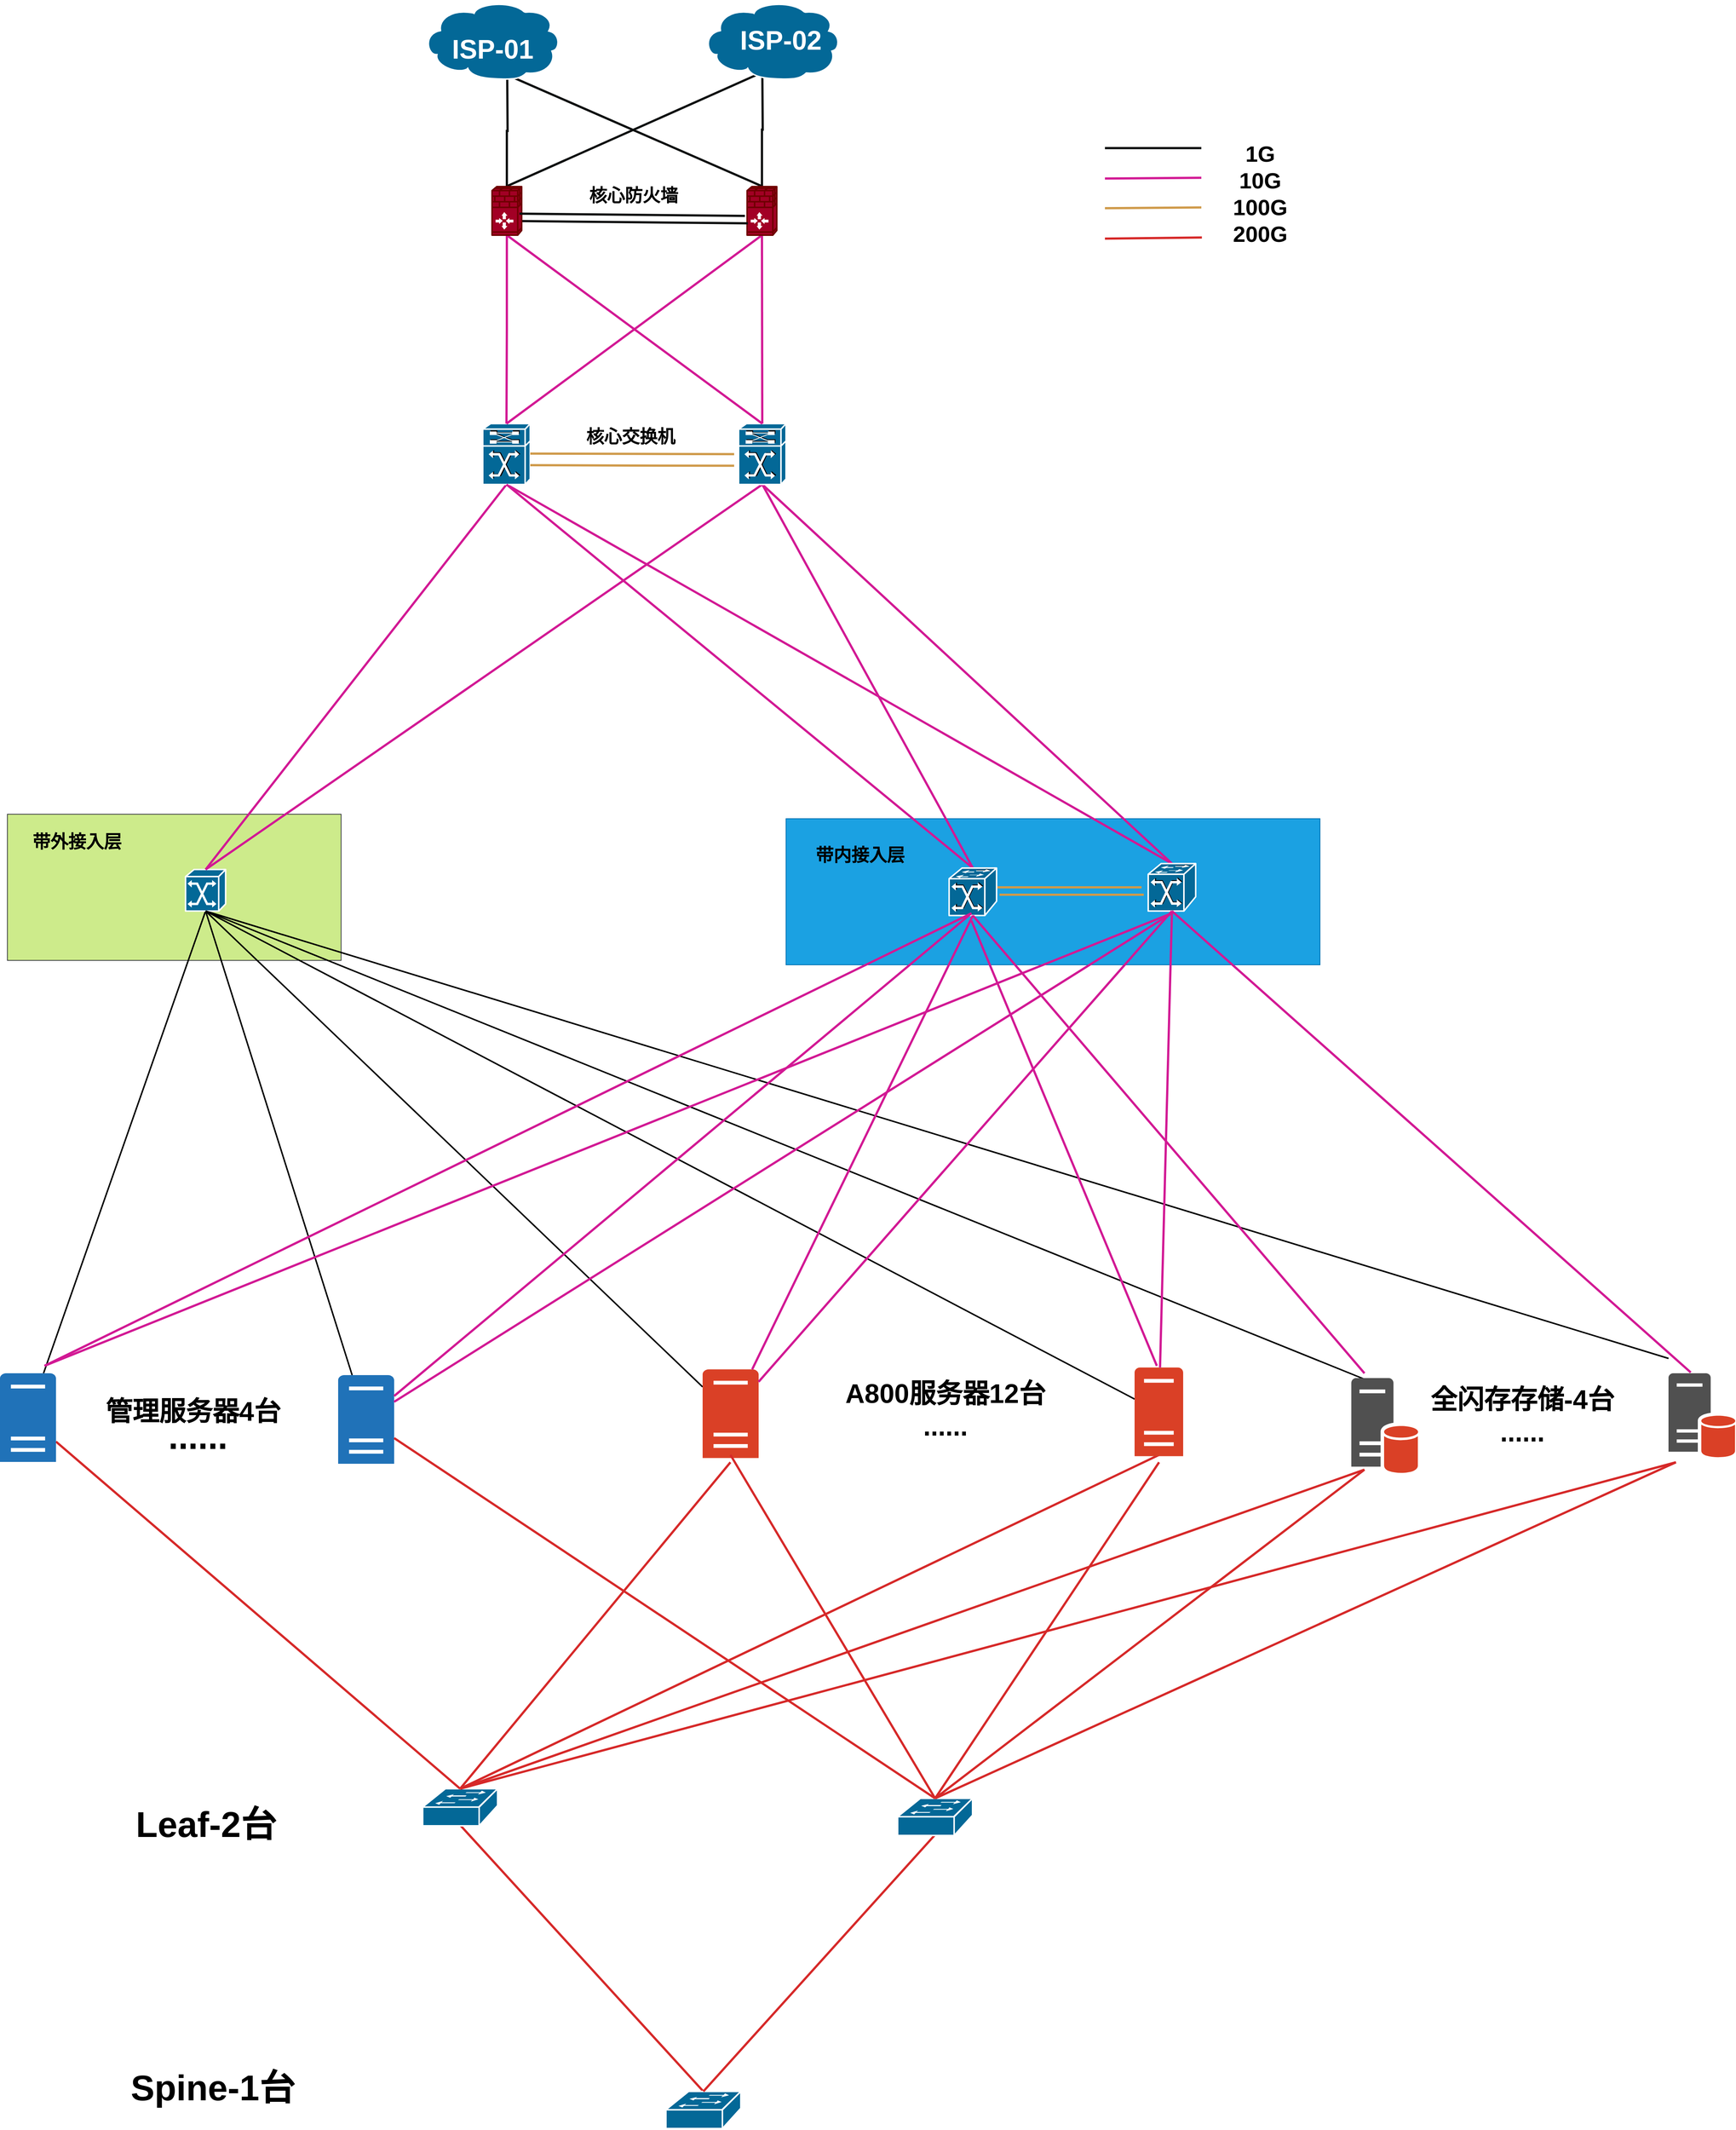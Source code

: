 <mxfile version="21.6.6" type="github">
  <diagram name="第 1 页" id="tBv48J49bosEzBr24FYz">
    <mxGraphModel dx="1590" dy="920" grid="1" gridSize="10" guides="1" tooltips="1" connect="1" arrows="1" fold="1" page="1" pageScale="1" pageWidth="827" pageHeight="1169" math="0" shadow="0">
      <root>
        <mxCell id="0" />
        <mxCell id="1" parent="0" />
        <mxCell id="z-pyZQv4yoCRCfVyM5Dk-4" value="" style="rounded=0;whiteSpace=wrap;html=1;fillColor=#1ba1e2;strokeColor=#006EAF;fontColor=#ffffff;" parent="1" vertex="1">
          <mxGeometry x="1090" y="1602.5" width="720" height="197" as="geometry" />
        </mxCell>
        <mxCell id="z-pyZQv4yoCRCfVyM5Dk-5" value="" style="rounded=0;whiteSpace=wrap;html=1;fillColor=#cdeb8b;strokeColor=#36393d;" parent="1" vertex="1">
          <mxGeometry x="40" y="1596.5" width="450" height="197" as="geometry" />
        </mxCell>
        <mxCell id="z-pyZQv4yoCRCfVyM5Dk-9" style="edgeStyle=orthogonalEdgeStyle;rounded=0;orthogonalLoop=1;jettySize=auto;html=1;exitX=0.5;exitY=1;exitDx=0;exitDy=0;exitPerimeter=0;entryX=0.5;entryY=0;entryDx=0;entryDy=0;entryPerimeter=0;endArrow=none;strokeColor=#0e1010;strokeWidth=3;endFill=0;startArrow=none;startFill=0;fillColor=#1ba1e2;gradientColor=#d5739d;" parent="1" target="z-pyZQv4yoCRCfVyM5Dk-67" edge="1">
          <mxGeometry relative="1" as="geometry">
            <mxPoint x="714" y="600" as="sourcePoint" />
          </mxGeometry>
        </mxCell>
        <mxCell id="z-pyZQv4yoCRCfVyM5Dk-10" style="rounded=0;orthogonalLoop=1;jettySize=auto;html=1;exitX=0.5;exitY=1;exitDx=0;exitDy=0;exitPerimeter=0;entryX=0.5;entryY=0;entryDx=0;entryDy=0;entryPerimeter=0;endArrow=none;strokeColor=#0e1010;strokeWidth=3;endFill=0;startArrow=none;startFill=0;fillColor=#1ba1e2;gradientColor=#d5739d;" parent="1" target="z-pyZQv4yoCRCfVyM5Dk-70" edge="1">
          <mxGeometry relative="1" as="geometry">
            <mxPoint x="714" y="600" as="sourcePoint" />
          </mxGeometry>
        </mxCell>
        <mxCell id="z-pyZQv4yoCRCfVyM5Dk-19" style="edgeStyle=orthogonalEdgeStyle;rounded=0;orthogonalLoop=1;jettySize=auto;html=1;exitX=0.5;exitY=1;exitDx=0;exitDy=0;exitPerimeter=0;entryX=0.5;entryY=0;entryDx=0;entryDy=0;entryPerimeter=0;endArrow=none;strokeColor=#0e1010;strokeWidth=3;endFill=0;startArrow=none;startFill=0;fillColor=#1ba1e2;gradientColor=#d5739d;" parent="1" target="z-pyZQv4yoCRCfVyM5Dk-70" edge="1">
          <mxGeometry relative="1" as="geometry">
            <mxPoint x="1058.0" y="596.5" as="sourcePoint" />
          </mxGeometry>
        </mxCell>
        <mxCell id="z-pyZQv4yoCRCfVyM5Dk-20" style="rounded=0;orthogonalLoop=1;jettySize=auto;html=1;exitX=0.5;exitY=1;exitDx=0;exitDy=0;exitPerimeter=0;entryX=0.5;entryY=0;entryDx=0;entryDy=0;entryPerimeter=0;endArrow=none;strokeColor=#0e1010;strokeWidth=3;endFill=0;startArrow=none;startFill=0;fillColor=#1ba1e2;gradientColor=#d5739d;" parent="1" target="z-pyZQv4yoCRCfVyM5Dk-67" edge="1">
          <mxGeometry relative="1" as="geometry">
            <mxPoint x="1058.0" y="596.5" as="sourcePoint" />
          </mxGeometry>
        </mxCell>
        <mxCell id="z-pyZQv4yoCRCfVyM5Dk-28" style="orthogonalLoop=1;jettySize=auto;html=1;exitX=0.5;exitY=1;exitDx=0;exitDy=0;exitPerimeter=0;strokeWidth=2;strokeColor=default;rounded=0;endArrow=none;endFill=0;startArrow=none;startFill=0;fillColor=#1ba1e2;" parent="1" source="z-pyZQv4yoCRCfVyM5Dk-32" target="z-pyZQv4yoCRCfVyM5Dk-161" edge="1">
          <mxGeometry relative="1" as="geometry">
            <mxPoint x="80" y="2343" as="targetPoint" />
          </mxGeometry>
        </mxCell>
        <mxCell id="z-pyZQv4yoCRCfVyM5Dk-29" style="rounded=0;orthogonalLoop=1;jettySize=auto;html=1;exitX=0.5;exitY=1;exitDx=0;exitDy=0;exitPerimeter=0;endArrow=none;strokeColor=default;strokeWidth=2;endFill=0;startArrow=none;startFill=0;fillColor=#1ba1e2;" parent="1" source="z-pyZQv4yoCRCfVyM5Dk-32" target="z-pyZQv4yoCRCfVyM5Dk-162" edge="1">
          <mxGeometry relative="1" as="geometry">
            <mxPoint x="382.031" y="2338" as="targetPoint" />
          </mxGeometry>
        </mxCell>
        <mxCell id="z-pyZQv4yoCRCfVyM5Dk-32" value="" style="shape=mxgraph.cisco.switches.atm_switch;sketch=0;html=1;pointerEvents=1;dashed=0;fillColor=#036897;strokeColor=#ffffff;strokeWidth=2;verticalLabelPosition=bottom;verticalAlign=top;align=center;outlineConnect=0;" parent="1" vertex="1">
          <mxGeometry x="280.25" y="1671" width="54" height="56" as="geometry" />
        </mxCell>
        <mxCell id="z-pyZQv4yoCRCfVyM5Dk-33" style="rounded=0;orthogonalLoop=1;jettySize=auto;html=1;exitX=0.5;exitY=1;exitDx=0;exitDy=0;exitPerimeter=0;entryX=0.5;entryY=0;entryDx=0;entryDy=0;entryPerimeter=0;endArrow=none;strokeColor=#d21994;strokeWidth=3;endFill=0;startArrow=none;startFill=0;fillColor=#e6d0de;gradientColor=#d5739d;" parent="1" source="z-pyZQv4yoCRCfVyM5Dk-43" target="z-pyZQv4yoCRCfVyM5Dk-129" edge="1">
          <mxGeometry relative="1" as="geometry" />
        </mxCell>
        <mxCell id="z-pyZQv4yoCRCfVyM5Dk-36" style="rounded=0;orthogonalLoop=1;jettySize=auto;html=1;exitX=0.5;exitY=1;exitDx=0;exitDy=0;exitPerimeter=0;entryX=0.5;entryY=0;entryDx=0;entryDy=0;entryPerimeter=0;endArrow=none;strokeColor=#d21994;strokeWidth=3;endFill=0;startArrow=none;startFill=0;fillColor=#e6d0de;gradientColor=#d5739d;" parent="1" source="z-pyZQv4yoCRCfVyM5Dk-43" target="z-pyZQv4yoCRCfVyM5Dk-32" edge="1">
          <mxGeometry relative="1" as="geometry" />
        </mxCell>
        <mxCell id="z-pyZQv4yoCRCfVyM5Dk-43" value="" style="shape=mxgraph.cisco.routers.atm_tag_switch_router;sketch=0;html=1;pointerEvents=1;dashed=0;fillColor=#036897;strokeColor=#ffffff;strokeWidth=2;verticalLabelPosition=bottom;verticalAlign=top;align=center;outlineConnect=0;" parent="1" vertex="1">
          <mxGeometry x="681" y="1070" width="64" height="82" as="geometry" />
        </mxCell>
        <mxCell id="z-pyZQv4yoCRCfVyM5Dk-44" style="rounded=0;orthogonalLoop=1;jettySize=auto;html=1;exitX=0.5;exitY=1;exitDx=0;exitDy=0;exitPerimeter=0;entryX=0.5;entryY=0;entryDx=0;entryDy=0;entryPerimeter=0;endArrow=none;strokeColor=#d21994;strokeWidth=3;endFill=0;startArrow=none;startFill=0;fillColor=#e6d0de;gradientColor=#d5739d;" parent="1" source="z-pyZQv4yoCRCfVyM5Dk-55" target="z-pyZQv4yoCRCfVyM5Dk-103" edge="1">
          <mxGeometry relative="1" as="geometry" />
        </mxCell>
        <mxCell id="z-pyZQv4yoCRCfVyM5Dk-45" style="rounded=0;orthogonalLoop=1;jettySize=auto;html=1;exitX=0.5;exitY=1;exitDx=0;exitDy=0;exitPerimeter=0;entryX=0.5;entryY=0;entryDx=0;entryDy=0;entryPerimeter=0;endArrow=none;strokeColor=#d21994;strokeWidth=3;endFill=0;startArrow=none;startFill=0;fillColor=#e6d0de;gradientColor=#d5739d;" parent="1" source="z-pyZQv4yoCRCfVyM5Dk-55" target="z-pyZQv4yoCRCfVyM5Dk-129" edge="1">
          <mxGeometry relative="1" as="geometry" />
        </mxCell>
        <mxCell id="z-pyZQv4yoCRCfVyM5Dk-47" style="rounded=0;orthogonalLoop=1;jettySize=auto;html=1;exitX=0.5;exitY=1;exitDx=0;exitDy=0;exitPerimeter=0;endArrow=none;strokeColor=#d21994;strokeWidth=3;endFill=0;startArrow=none;startFill=0;fillColor=#e6d0de;gradientColor=#d5739d;entryX=0.5;entryY=0;entryDx=0;entryDy=0;entryPerimeter=0;" parent="1" source="z-pyZQv4yoCRCfVyM5Dk-55" target="z-pyZQv4yoCRCfVyM5Dk-32" edge="1">
          <mxGeometry relative="1" as="geometry">
            <mxPoint x="60" y="1210" as="targetPoint" />
          </mxGeometry>
        </mxCell>
        <mxCell id="z-pyZQv4yoCRCfVyM5Dk-55" value="" style="shape=mxgraph.cisco.routers.atm_tag_switch_router;sketch=0;html=1;pointerEvents=1;dashed=0;fillColor=#036897;strokeColor=#ffffff;strokeWidth=2;verticalLabelPosition=bottom;verticalAlign=top;align=center;outlineConnect=0;" parent="1" vertex="1">
          <mxGeometry x="1026" y="1070" width="64" height="82" as="geometry" />
        </mxCell>
        <mxCell id="z-pyZQv4yoCRCfVyM5Dk-65" style="edgeStyle=orthogonalEdgeStyle;rounded=0;orthogonalLoop=1;jettySize=auto;html=1;exitX=0.5;exitY=1;exitDx=0;exitDy=0;exitPerimeter=0;entryX=0.5;entryY=0;entryDx=0;entryDy=0;entryPerimeter=0;endArrow=none;strokeColor=#d21994;strokeWidth=3;endFill=0;startArrow=none;startFill=0;fillColor=#e6d0de;gradientColor=#d5739d;" parent="1" source="z-pyZQv4yoCRCfVyM5Dk-67" target="z-pyZQv4yoCRCfVyM5Dk-43" edge="1">
          <mxGeometry relative="1" as="geometry" />
        </mxCell>
        <mxCell id="z-pyZQv4yoCRCfVyM5Dk-66" style="rounded=0;orthogonalLoop=1;jettySize=auto;html=1;exitX=0.5;exitY=1;exitDx=0;exitDy=0;exitPerimeter=0;entryX=0.5;entryY=0;entryDx=0;entryDy=0;entryPerimeter=0;endArrow=none;strokeColor=#d21994;strokeWidth=3;endFill=0;startArrow=none;startFill=0;fillColor=#e6d0de;gradientColor=#d5739d;" parent="1" source="z-pyZQv4yoCRCfVyM5Dk-67" target="z-pyZQv4yoCRCfVyM5Dk-55" edge="1">
          <mxGeometry relative="1" as="geometry" />
        </mxCell>
        <mxCell id="z-pyZQv4yoCRCfVyM5Dk-67" value="" style="shape=mxgraph.cisco.security.ios_firewall;sketch=0;html=1;pointerEvents=1;dashed=0;fillColor=#a20025;strokeColor=#6F0000;strokeWidth=2;verticalLabelPosition=bottom;verticalAlign=top;align=center;outlineConnect=0;fontColor=#ffffff;" parent="1" vertex="1">
          <mxGeometry x="693.5" y="750" width="40" height="66" as="geometry" />
        </mxCell>
        <mxCell id="z-pyZQv4yoCRCfVyM5Dk-68" style="rounded=0;orthogonalLoop=1;jettySize=auto;html=1;exitX=0.5;exitY=1;exitDx=0;exitDy=0;exitPerimeter=0;endArrow=none;strokeColor=#d21994;strokeWidth=3;endFill=0;startArrow=none;startFill=0;fillColor=#e6d0de;gradientColor=#d5739d;" parent="1" source="z-pyZQv4yoCRCfVyM5Dk-70" target="z-pyZQv4yoCRCfVyM5Dk-55" edge="1">
          <mxGeometry relative="1" as="geometry" />
        </mxCell>
        <mxCell id="z-pyZQv4yoCRCfVyM5Dk-69" style="rounded=0;orthogonalLoop=1;jettySize=auto;html=1;exitX=0.5;exitY=1;exitDx=0;exitDy=0;exitPerimeter=0;entryX=0.5;entryY=0;entryDx=0;entryDy=0;entryPerimeter=0;endArrow=none;strokeColor=#d21994;strokeWidth=3;endFill=0;startArrow=none;startFill=0;fillColor=#e6d0de;gradientColor=#d5739d;" parent="1" source="z-pyZQv4yoCRCfVyM5Dk-70" target="z-pyZQv4yoCRCfVyM5Dk-43" edge="1">
          <mxGeometry relative="1" as="geometry" />
        </mxCell>
        <mxCell id="z-pyZQv4yoCRCfVyM5Dk-70" value="" style="shape=mxgraph.cisco.security.ios_firewall;sketch=0;html=1;pointerEvents=1;dashed=0;fillColor=#a20025;strokeColor=#6F0000;strokeWidth=2;verticalLabelPosition=bottom;verticalAlign=top;align=center;outlineConnect=0;fontColor=#ffffff;" parent="1" vertex="1">
          <mxGeometry x="1037.5" y="750" width="40" height="66" as="geometry" />
        </mxCell>
        <mxCell id="z-pyZQv4yoCRCfVyM5Dk-72" value="" style="shape=mxgraph.cisco.storage.cloud;sketch=0;html=1;pointerEvents=1;dashed=0;fillColor=#036897;strokeColor=#ffffff;strokeWidth=2;verticalLabelPosition=bottom;verticalAlign=top;align=center;outlineConnect=0;" parent="1" vertex="1">
          <mxGeometry x="600" y="500" width="186" height="106" as="geometry" />
        </mxCell>
        <mxCell id="z-pyZQv4yoCRCfVyM5Dk-73" value="" style="shape=mxgraph.cisco.storage.cloud;sketch=0;html=1;pointerEvents=1;dashed=0;fillColor=#036897;strokeColor=#ffffff;strokeWidth=2;verticalLabelPosition=bottom;verticalAlign=top;align=center;outlineConnect=0;" parent="1" vertex="1">
          <mxGeometry x="977.5" y="500" width="186" height="106" as="geometry" />
        </mxCell>
        <mxCell id="z-pyZQv4yoCRCfVyM5Dk-74" style="rounded=0;orthogonalLoop=1;jettySize=auto;html=1;endArrow=none;endFill=0;strokeWidth=2;exitX=0.5;exitY=1;exitDx=0;exitDy=0;exitPerimeter=0;" parent="1" source="z-pyZQv4yoCRCfVyM5Dk-32" target="z-pyZQv4yoCRCfVyM5Dk-112" edge="1">
          <mxGeometry relative="1" as="geometry">
            <mxPoint x="30" y="1750" as="sourcePoint" />
          </mxGeometry>
        </mxCell>
        <mxCell id="z-pyZQv4yoCRCfVyM5Dk-75" style="rounded=0;orthogonalLoop=1;jettySize=auto;html=1;exitX=0.5;exitY=1;exitDx=0;exitDy=0;exitPerimeter=0;endArrow=none;endFill=0;strokeWidth=2;" parent="1" source="z-pyZQv4yoCRCfVyM5Dk-32" target="z-pyZQv4yoCRCfVyM5Dk-117" edge="1">
          <mxGeometry relative="1" as="geometry" />
        </mxCell>
        <mxCell id="z-pyZQv4yoCRCfVyM5Dk-77" style="edgeStyle=none;rounded=0;orthogonalLoop=1;jettySize=auto;html=1;exitX=0.5;exitY=1;exitDx=0;exitDy=0;exitPerimeter=0;endArrow=none;endFill=0;strokeWidth=2;" parent="1" source="z-pyZQv4yoCRCfVyM5Dk-32" edge="1">
          <mxGeometry relative="1" as="geometry">
            <mxPoint x="1870" y="2358" as="targetPoint" />
            <mxPoint x="50" y="1740" as="sourcePoint" />
          </mxGeometry>
        </mxCell>
        <mxCell id="z-pyZQv4yoCRCfVyM5Dk-79" style="edgeStyle=none;rounded=0;orthogonalLoop=1;jettySize=auto;html=1;exitX=0.5;exitY=1;exitDx=0;exitDy=0;exitPerimeter=0;endArrow=none;endFill=0;strokeWidth=2;strokeColor=default;startArrow=none;startFill=0;fillColor=#e6d0de;gradientColor=#d5739d;" parent="1" source="z-pyZQv4yoCRCfVyM5Dk-32" edge="1">
          <mxGeometry relative="1" as="geometry">
            <mxPoint x="2280" y="2330" as="targetPoint" />
          </mxGeometry>
        </mxCell>
        <mxCell id="z-pyZQv4yoCRCfVyM5Dk-90" value="&lt;b&gt;&lt;font style=&quot;font-size: 24px;&quot;&gt;核心防火墙&lt;/font&gt;&lt;/b&gt;" style="text;strokeColor=none;align=center;fillColor=none;html=1;verticalAlign=middle;whiteSpace=wrap;rounded=0;" parent="1" vertex="1">
          <mxGeometry x="780" y="730" width="209" height="65.5" as="geometry" />
        </mxCell>
        <mxCell id="z-pyZQv4yoCRCfVyM5Dk-91" value="&lt;b&gt;&lt;font style=&quot;font-size: 24px;&quot;&gt;核心交换机&lt;/font&gt;&lt;/b&gt;" style="text;strokeColor=none;align=center;fillColor=none;html=1;verticalAlign=middle;whiteSpace=wrap;rounded=0;" parent="1" vertex="1">
          <mxGeometry x="763" y="1073" width="235" height="30" as="geometry" />
        </mxCell>
        <mxCell id="z-pyZQv4yoCRCfVyM5Dk-92" style="edgeStyle=orthogonalEdgeStyle;rounded=0;orthogonalLoop=1;jettySize=auto;html=1;exitX=1;exitY=0.5;exitDx=0;exitDy=0;exitPerimeter=0;endArrow=none;endFill=0;strokeColor=#cf9a4a;strokeWidth=3;startArrow=none;startFill=0;fillColor=#f0a30a;" parent="1" edge="1">
          <mxGeometry relative="1" as="geometry">
            <mxPoint x="1569.38" y="1695" as="targetPoint" />
            <mxPoint x="1374.88" y="1695" as="sourcePoint" />
          </mxGeometry>
        </mxCell>
        <mxCell id="z-pyZQv4yoCRCfVyM5Dk-102" style="rounded=0;orthogonalLoop=1;jettySize=auto;html=1;exitX=0.5;exitY=0;exitDx=0;exitDy=0;exitPerimeter=0;entryX=0.5;entryY=1;entryDx=0;entryDy=0;entryPerimeter=0;endArrow=none;strokeColor=#d21994;strokeWidth=3;endFill=0;startArrow=none;startFill=0;fillColor=#e6d0de;gradientColor=#d5739d;" parent="1" source="z-pyZQv4yoCRCfVyM5Dk-103" target="z-pyZQv4yoCRCfVyM5Dk-43" edge="1">
          <mxGeometry relative="1" as="geometry" />
        </mxCell>
        <mxCell id="z-pyZQv4yoCRCfVyM5Dk-103" value="" style="shape=mxgraph.cisco.switches.atm_fast_gigabit_etherswitch;sketch=0;html=1;pointerEvents=1;dashed=0;fillColor=#036897;strokeColor=#ffffff;strokeWidth=2;verticalLabelPosition=bottom;verticalAlign=top;align=center;outlineConnect=0;" parent="1" vertex="1">
          <mxGeometry x="1309.88" y="1669" width="64" height="64" as="geometry" />
        </mxCell>
        <mxCell id="z-pyZQv4yoCRCfVyM5Dk-111" value="&lt;p&gt;&lt;font style=&quot;font-size: 48px;&quot;&gt;&lt;b&gt;......&lt;/b&gt;&lt;/font&gt;&lt;/p&gt;" style="text;strokeColor=none;align=center;fillColor=none;html=1;verticalAlign=middle;whiteSpace=wrap;rounded=0;" parent="1" vertex="1">
          <mxGeometry x="251.5" y="2420" width="90" height="30" as="geometry" />
        </mxCell>
        <mxCell id="z-pyZQv4yoCRCfVyM5Dk-112" value="" style="sketch=0;pointerEvents=1;shadow=0;dashed=0;html=1;strokeColor=none;labelPosition=center;verticalLabelPosition=bottom;verticalAlign=top;outlineConnect=0;align=center;shape=mxgraph.office.servers.server_generic;fillColor=#DA4026;" parent="1" vertex="1">
          <mxGeometry x="977.5" y="2344.75" width="75.5" height="119.5" as="geometry" />
        </mxCell>
        <mxCell id="z-pyZQv4yoCRCfVyM5Dk-116" style="rounded=0;orthogonalLoop=1;jettySize=auto;html=1;endArrow=none;strokeColor=#d62929;strokeWidth=3;endFill=0;startArrow=none;startFill=0;fillColor=#e51400;entryX=0.5;entryY=0;entryDx=0;entryDy=0;entryPerimeter=0;" parent="1" target="z-pyZQv4yoCRCfVyM5Dk-141" edge="1">
          <mxGeometry relative="1" as="geometry">
            <mxPoint x="1593" y="2460" as="sourcePoint" />
            <mxPoint x="1233" y="2930" as="targetPoint" />
          </mxGeometry>
        </mxCell>
        <mxCell id="z-pyZQv4yoCRCfVyM5Dk-117" value="" style="sketch=0;pointerEvents=1;shadow=0;dashed=0;html=1;strokeColor=none;labelPosition=center;verticalLabelPosition=bottom;verticalAlign=top;outlineConnect=0;align=center;shape=mxgraph.office.servers.server_generic;fillColor=#DA4026;" parent="1" vertex="1">
          <mxGeometry x="1560" y="2342.25" width="65.5" height="119.5" as="geometry" />
        </mxCell>
        <mxCell id="z-pyZQv4yoCRCfVyM5Dk-119" value="&lt;b&gt;&lt;font style=&quot;font-size: 48px;&quot;&gt;Leaf-2台&lt;/font&gt;&lt;/b&gt;" style="text;strokeColor=none;align=center;fillColor=none;html=1;verticalAlign=middle;whiteSpace=wrap;rounded=0;" parent="1" vertex="1">
          <mxGeometry x="163.5" y="2923" width="287.5" height="70" as="geometry" />
        </mxCell>
        <mxCell id="z-pyZQv4yoCRCfVyM5Dk-120" value="&lt;font style=&quot;font-size: 36px;&quot;&gt;&lt;b&gt;A800服务器12台&lt;/b&gt;&lt;br&gt;&lt;b&gt;......&lt;/b&gt;&lt;br&gt;&lt;/font&gt;" style="text;strokeColor=none;align=center;fillColor=none;html=1;verticalAlign=middle;whiteSpace=wrap;rounded=0;" parent="1" vertex="1">
          <mxGeometry x="1080" y="2350" width="450" height="97" as="geometry" />
        </mxCell>
        <mxCell id="z-pyZQv4yoCRCfVyM5Dk-129" value="" style="shape=mxgraph.cisco.switches.atm_fast_gigabit_etherswitch;sketch=0;html=1;pointerEvents=1;dashed=0;fillColor=#036897;strokeColor=#ffffff;strokeWidth=2;verticalLabelPosition=bottom;verticalAlign=top;align=center;outlineConnect=0;" parent="1" vertex="1">
          <mxGeometry x="1578.38" y="1663" width="64" height="64" as="geometry" />
        </mxCell>
        <mxCell id="z-pyZQv4yoCRCfVyM5Dk-137" style="rounded=0;orthogonalLoop=1;jettySize=auto;html=1;exitX=0.5;exitY=0;exitDx=0;exitDy=0;exitPerimeter=0;endArrow=none;strokeColor=#d62929;strokeWidth=3;endFill=0;startArrow=none;startFill=0;fillColor=#e51400;" parent="1" source="z-pyZQv4yoCRCfVyM5Dk-141" edge="1">
          <mxGeometry relative="1" as="geometry">
            <mxPoint x="1015" y="2470" as="targetPoint" />
          </mxGeometry>
        </mxCell>
        <mxCell id="z-pyZQv4yoCRCfVyM5Dk-138" style="rounded=0;orthogonalLoop=1;jettySize=auto;html=1;exitX=0.5;exitY=0.98;exitDx=0;exitDy=0;exitPerimeter=0;entryX=0.5;entryY=0;entryDx=0;entryDy=0;entryPerimeter=0;endArrow=none;strokeColor=#d62929;strokeWidth=3;endFill=0;startArrow=none;startFill=0;fillColor=#e51400;" parent="1" source="z-pyZQv4yoCRCfVyM5Dk-141" target="z-pyZQv4yoCRCfVyM5Dk-167" edge="1">
          <mxGeometry relative="1" as="geometry" />
        </mxCell>
        <mxCell id="z-pyZQv4yoCRCfVyM5Dk-141" value="" style="shape=mxgraph.cisco.switches.workgroup_switch;sketch=0;html=1;pointerEvents=1;dashed=0;fillColor=#036897;strokeColor=#ffffff;strokeWidth=2;verticalLabelPosition=bottom;verticalAlign=top;align=center;outlineConnect=0;" parent="1" vertex="1">
          <mxGeometry x="600" y="2910" width="101" height="50" as="geometry" />
        </mxCell>
        <mxCell id="z-pyZQv4yoCRCfVyM5Dk-142" style="rounded=0;orthogonalLoop=1;jettySize=auto;html=1;exitX=0.5;exitY=0;exitDx=0;exitDy=0;exitPerimeter=0;endArrow=none;strokeColor=#d62929;strokeWidth=3;endFill=0;startArrow=none;startFill=0;fillColor=#e51400;" parent="1" source="z-pyZQv4yoCRCfVyM5Dk-176" edge="1">
          <mxGeometry relative="1" as="geometry">
            <mxPoint x="1233" y="2930" as="sourcePoint" />
            <mxPoint x="1015" y="2460" as="targetPoint" />
          </mxGeometry>
        </mxCell>
        <mxCell id="z-pyZQv4yoCRCfVyM5Dk-143" style="rounded=0;orthogonalLoop=1;jettySize=auto;html=1;endArrow=none;strokeColor=#d62929;strokeWidth=3;endFill=0;startArrow=none;startFill=0;fillColor=#e51400;entryX=0.5;entryY=0;entryDx=0;entryDy=0;entryPerimeter=0;" parent="1" source="z-pyZQv4yoCRCfVyM5Dk-161" target="z-pyZQv4yoCRCfVyM5Dk-141" edge="1">
          <mxGeometry relative="1" as="geometry">
            <mxPoint x="1152.5" y="3120" as="targetPoint" />
            <mxPoint x="1233" y="2979" as="sourcePoint" />
          </mxGeometry>
        </mxCell>
        <mxCell id="z-pyZQv4yoCRCfVyM5Dk-144" style="rounded=0;orthogonalLoop=1;jettySize=auto;html=1;entryX=0.5;entryY=0;entryDx=0;entryDy=0;entryPerimeter=0;endArrow=none;strokeColor=#d62929;strokeWidth=3;endFill=0;startArrow=none;startFill=0;fillColor=#e51400;" parent="1" target="z-pyZQv4yoCRCfVyM5Dk-141" edge="1">
          <mxGeometry relative="1" as="geometry">
            <mxPoint x="2290" y="2470" as="sourcePoint" />
            <mxPoint x="1588" y="3300" as="targetPoint" />
          </mxGeometry>
        </mxCell>
        <mxCell id="z-pyZQv4yoCRCfVyM5Dk-146" style="edgeStyle=none;rounded=0;orthogonalLoop=1;jettySize=auto;html=1;exitX=0.5;exitY=0;exitDx=0;exitDy=0;exitPerimeter=0;endArrow=none;strokeColor=#d62929;strokeWidth=3;endFill=0;startArrow=none;startFill=0;fillColor=#e51400;entryX=0.197;entryY=0.957;entryDx=0;entryDy=0;entryPerimeter=0;" parent="1" source="z-pyZQv4yoCRCfVyM5Dk-141" target="z-pyZQv4yoCRCfVyM5Dk-263" edge="1">
          <mxGeometry relative="1" as="geometry">
            <mxPoint x="1233" y="2930" as="sourcePoint" />
          </mxGeometry>
        </mxCell>
        <mxCell id="z-pyZQv4yoCRCfVyM5Dk-149" value="&lt;font style=&quot;font-size: 30px;&quot;&gt;&lt;font style=&quot;font-size: 30px;&quot;&gt;&lt;b&gt;&lt;font style=&quot;font-size: 30px;&quot;&gt;1G&lt;br&gt;10G&lt;br&gt;100G&lt;br&gt;&lt;/font&gt;200G&lt;/b&gt;&lt;/font&gt;&lt;br&gt;&lt;/font&gt;" style="text;strokeColor=none;align=center;fillColor=none;html=1;verticalAlign=middle;whiteSpace=wrap;rounded=0;" parent="1" vertex="1">
          <mxGeometry x="1660" y="663.66" width="138.5" height="193.67" as="geometry" />
        </mxCell>
        <mxCell id="z-pyZQv4yoCRCfVyM5Dk-151" style="rounded=0;orthogonalLoop=1;jettySize=auto;html=1;exitX=0.5;exitY=1;exitDx=0;exitDy=0;exitPerimeter=0;endArrow=none;strokeColor=#d21994;strokeWidth=3;endFill=0;startArrow=none;startFill=0;fillColor=#e6d0de;gradientColor=#d5739d;" parent="1" source="z-pyZQv4yoCRCfVyM5Dk-103" target="z-pyZQv4yoCRCfVyM5Dk-112" edge="1">
          <mxGeometry relative="1" as="geometry" />
        </mxCell>
        <mxCell id="z-pyZQv4yoCRCfVyM5Dk-155" style="rounded=0;orthogonalLoop=1;jettySize=auto;html=1;exitX=0.5;exitY=1;exitDx=0;exitDy=0;exitPerimeter=0;endArrow=none;strokeColor=#d21994;strokeWidth=3;endFill=0;startArrow=none;startFill=0;fillColor=#e6d0de;gradientColor=#d5739d;" parent="1" source="z-pyZQv4yoCRCfVyM5Dk-129" target="z-pyZQv4yoCRCfVyM5Dk-117" edge="1">
          <mxGeometry relative="1" as="geometry" />
        </mxCell>
        <mxCell id="z-pyZQv4yoCRCfVyM5Dk-161" value="" style="sketch=0;pointerEvents=1;shadow=0;dashed=0;html=1;strokeColor=none;labelPosition=center;verticalLabelPosition=bottom;verticalAlign=top;outlineConnect=0;align=center;shape=mxgraph.office.servers.physical_host;fillColor=#2072B8;" parent="1" vertex="1">
          <mxGeometry x="30" y="2350" width="75.5" height="119.5" as="geometry" />
        </mxCell>
        <mxCell id="z-pyZQv4yoCRCfVyM5Dk-162" value="" style="sketch=0;pointerEvents=1;shadow=0;dashed=0;html=1;strokeColor=none;labelPosition=center;verticalLabelPosition=bottom;verticalAlign=top;outlineConnect=0;align=center;shape=mxgraph.office.servers.physical_host;fillColor=#2072B8;" parent="1" vertex="1">
          <mxGeometry x="486" y="2352.5" width="75.5" height="119.5" as="geometry" />
        </mxCell>
        <mxCell id="z-pyZQv4yoCRCfVyM5Dk-165" style="edgeStyle=orthogonalEdgeStyle;rounded=0;orthogonalLoop=1;jettySize=auto;html=1;exitX=1;exitY=0.5;exitDx=0;exitDy=0;exitPerimeter=0;endArrow=none;endFill=0;strokeColor=#cf9a4a;strokeWidth=3;startArrow=none;startFill=0;fillColor=#f0a30a;" parent="1" edge="1">
          <mxGeometry relative="1" as="geometry">
            <mxPoint x="1572.38" y="1705" as="targetPoint" />
            <mxPoint x="1377.88" y="1705" as="sourcePoint" />
          </mxGeometry>
        </mxCell>
        <mxCell id="z-pyZQv4yoCRCfVyM5Dk-167" value="" style="shape=mxgraph.cisco.switches.workgroup_switch;sketch=0;html=1;pointerEvents=1;dashed=0;fillColor=#036897;strokeColor=#ffffff;strokeWidth=2;verticalLabelPosition=bottom;verticalAlign=top;align=center;outlineConnect=0;" parent="1" vertex="1">
          <mxGeometry x="928" y="3318" width="101" height="50" as="geometry" />
        </mxCell>
        <mxCell id="z-pyZQv4yoCRCfVyM5Dk-169" style="rounded=0;orthogonalLoop=1;jettySize=auto;html=1;exitX=0.5;exitY=0;exitDx=0;exitDy=0;exitPerimeter=0;endArrow=none;strokeColor=#d62929;strokeWidth=3;endFill=0;startArrow=none;startFill=0;fillColor=#e51400;" parent="1" source="z-pyZQv4yoCRCfVyM5Dk-176" edge="1">
          <mxGeometry relative="1" as="geometry">
            <mxPoint x="1593" y="2470" as="targetPoint" />
          </mxGeometry>
        </mxCell>
        <mxCell id="z-pyZQv4yoCRCfVyM5Dk-171" style="rounded=0;orthogonalLoop=1;jettySize=auto;html=1;exitX=0.5;exitY=0.98;exitDx=0;exitDy=0;exitPerimeter=0;entryX=0.5;entryY=0;entryDx=0;entryDy=0;entryPerimeter=0;endArrow=none;strokeColor=#d62929;strokeWidth=3;endFill=0;startArrow=none;startFill=0;fillColor=#e51400;" parent="1" source="z-pyZQv4yoCRCfVyM5Dk-176" target="z-pyZQv4yoCRCfVyM5Dk-167" edge="1">
          <mxGeometry relative="1" as="geometry" />
        </mxCell>
        <mxCell id="z-pyZQv4yoCRCfVyM5Dk-173" style="edgeStyle=none;rounded=0;orthogonalLoop=1;jettySize=auto;html=1;exitX=0.5;exitY=0;exitDx=0;exitDy=0;exitPerimeter=0;endArrow=none;strokeColor=#d62929;strokeWidth=3;endFill=0;startArrow=none;startFill=0;fillColor=#e51400;entryX=0.197;entryY=0.957;entryDx=0;entryDy=0;entryPerimeter=0;" parent="1" source="z-pyZQv4yoCRCfVyM5Dk-176" target="z-pyZQv4yoCRCfVyM5Dk-263" edge="1">
          <mxGeometry relative="1" as="geometry">
            <mxPoint x="1860" y="2478" as="targetPoint" />
          </mxGeometry>
        </mxCell>
        <mxCell id="z-pyZQv4yoCRCfVyM5Dk-176" value="" style="shape=mxgraph.cisco.switches.workgroup_switch;sketch=0;html=1;pointerEvents=1;dashed=0;fillColor=#036897;strokeColor=#ffffff;strokeWidth=2;verticalLabelPosition=bottom;verticalAlign=top;align=center;outlineConnect=0;" parent="1" vertex="1">
          <mxGeometry x="1240.5" y="2923" width="101" height="50" as="geometry" />
        </mxCell>
        <mxCell id="z-pyZQv4yoCRCfVyM5Dk-179" value="&lt;b&gt;&lt;font style=&quot;font-size: 48px;&quot;&gt;Spine-1台&lt;/font&gt;&lt;/b&gt;" style="text;strokeColor=none;align=center;fillColor=none;html=1;verticalAlign=middle;whiteSpace=wrap;rounded=0;" parent="1" vertex="1">
          <mxGeometry x="150" y="3278" width="333.75" height="70" as="geometry" />
        </mxCell>
        <mxCell id="z-pyZQv4yoCRCfVyM5Dk-180" value="" style="edgeStyle=none;orthogonalLoop=1;jettySize=auto;html=1;rounded=0;endArrow=none;strokeColor=#0e1010;strokeWidth=3;endFill=0;startArrow=none;startFill=0;fillColor=#1ba1e2;" parent="1" edge="1">
          <mxGeometry width="80" relative="1" as="geometry">
            <mxPoint x="730.5" y="787" as="sourcePoint" />
            <mxPoint x="1034.5" y="790" as="targetPoint" />
            <Array as="points" />
          </mxGeometry>
        </mxCell>
        <mxCell id="z-pyZQv4yoCRCfVyM5Dk-183" style="edgeStyle=orthogonalEdgeStyle;rounded=0;orthogonalLoop=1;jettySize=auto;html=1;exitX=1;exitY=0.5;exitDx=0;exitDy=0;exitPerimeter=0;endArrow=none;strokeColor=#cf9a4a;strokeWidth=3;endFill=0;startArrow=none;startFill=0;fillColor=#f0a30a;" parent="1" edge="1">
          <mxGeometry relative="1" as="geometry">
            <mxPoint x="1020" y="1111.085" as="targetPoint" />
            <mxPoint x="745" y="1110.32" as="sourcePoint" />
          </mxGeometry>
        </mxCell>
        <mxCell id="z-pyZQv4yoCRCfVyM5Dk-184" style="edgeStyle=orthogonalEdgeStyle;rounded=0;orthogonalLoop=1;jettySize=auto;html=1;exitX=1;exitY=0.5;exitDx=0;exitDy=0;exitPerimeter=0;endArrow=none;strokeColor=#cf9a4a;strokeWidth=3;endFill=0;startArrow=none;startFill=0;fillColor=#f0a30a;" parent="1" edge="1">
          <mxGeometry relative="1" as="geometry">
            <mxPoint x="1020" y="1126.765" as="targetPoint" />
            <mxPoint x="745" y="1126" as="sourcePoint" />
          </mxGeometry>
        </mxCell>
        <mxCell id="z-pyZQv4yoCRCfVyM5Dk-186" value="" style="edgeStyle=none;orthogonalLoop=1;jettySize=auto;html=1;rounded=0;endArrow=none;strokeColor=#0e1010;strokeWidth=3;endFill=0;startArrow=none;startFill=0;fillColor=#1ba1e2;" parent="1" edge="1">
          <mxGeometry width="80" relative="1" as="geometry">
            <mxPoint x="734.5" y="797" as="sourcePoint" />
            <mxPoint x="1038.5" y="800" as="targetPoint" />
            <Array as="points" />
          </mxGeometry>
        </mxCell>
        <mxCell id="z-pyZQv4yoCRCfVyM5Dk-187" value="&lt;font style=&quot;font-size: 24px;&quot;&gt;&lt;b style=&quot;&quot;&gt;带外接入层&lt;/b&gt;&lt;/font&gt;" style="text;strokeColor=none;align=center;fillColor=none;html=1;verticalAlign=middle;whiteSpace=wrap;rounded=0;" parent="1" vertex="1">
          <mxGeometry x="30" y="1604" width="207.5" height="59" as="geometry" />
        </mxCell>
        <mxCell id="z-pyZQv4yoCRCfVyM5Dk-188" value="&lt;font style=&quot;font-size: 24px;&quot;&gt;&lt;b style=&quot;&quot;&gt;带内接入层&lt;/b&gt;&lt;/font&gt;" style="text;strokeColor=none;align=center;fillColor=none;html=1;verticalAlign=middle;whiteSpace=wrap;rounded=0;" parent="1" vertex="1">
          <mxGeometry x="1069.88" y="1622" width="240" height="59" as="geometry" />
        </mxCell>
        <mxCell id="z-pyZQv4yoCRCfVyM5Dk-191" value="&lt;font color=&quot;#ffffff&quot;&gt;&lt;span style=&quot;font-size: 36px;&quot;&gt;&lt;b&gt;ISP-01&lt;/b&gt;&lt;/span&gt;&lt;/font&gt;" style="text;strokeColor=none;align=center;fillColor=none;html=1;verticalAlign=middle;whiteSpace=wrap;rounded=0;" parent="1" vertex="1">
          <mxGeometry x="630.5" y="550" width="127" height="30" as="geometry" />
        </mxCell>
        <mxCell id="z-pyZQv4yoCRCfVyM5Dk-192" value="&lt;b style=&quot;&quot;&gt;&lt;font color=&quot;#ffffff&quot; style=&quot;font-size: 36px;&quot;&gt;ISP-02&lt;/font&gt;&lt;/b&gt;" style="text;strokeColor=none;align=center;fillColor=none;html=1;verticalAlign=middle;whiteSpace=wrap;rounded=0;" parent="1" vertex="1">
          <mxGeometry x="1007.5" y="538" width="150" height="30" as="geometry" />
        </mxCell>
        <mxCell id="z-pyZQv4yoCRCfVyM5Dk-193" value="&lt;b&gt;&lt;font style=&quot;font-size: 36px;&quot;&gt;管理服务器4台&lt;/font&gt;&lt;/b&gt;" style="text;strokeColor=none;align=center;fillColor=none;html=1;verticalAlign=middle;whiteSpace=wrap;rounded=0;" parent="1" vertex="1">
          <mxGeometry x="161.5" y="2386" width="257.25" height="30" as="geometry" />
        </mxCell>
        <mxCell id="z-pyZQv4yoCRCfVyM5Dk-195" style="orthogonalLoop=1;jettySize=auto;html=1;strokeWidth=3;strokeColor=#0e1010;rounded=0;endArrow=none;endFill=0;startArrow=none;startFill=0;fillColor=#1ba1e2;" parent="1" edge="1">
          <mxGeometry relative="1" as="geometry">
            <mxPoint x="1650" y="698.66" as="sourcePoint" />
            <mxPoint x="1520" y="698.66" as="targetPoint" />
          </mxGeometry>
        </mxCell>
        <mxCell id="z-pyZQv4yoCRCfVyM5Dk-196" style="orthogonalLoop=1;jettySize=auto;html=1;strokeWidth=3;strokeColor=#d21994;rounded=0;endArrow=none;endFill=0;startArrow=none;startFill=0;fillColor=#e6d0de;gradientColor=#d5739d;" parent="1" edge="1">
          <mxGeometry relative="1" as="geometry">
            <mxPoint x="1650" y="738.66" as="sourcePoint" />
            <mxPoint x="1520" y="739.66" as="targetPoint" />
          </mxGeometry>
        </mxCell>
        <mxCell id="z-pyZQv4yoCRCfVyM5Dk-198" style="orthogonalLoop=1;jettySize=auto;html=1;strokeWidth=3;strokeColor=#cf9a4a;rounded=0;endArrow=none;endFill=0;startArrow=none;startFill=0;fillColor=#f0a30a;" parent="1" edge="1">
          <mxGeometry relative="1" as="geometry">
            <mxPoint x="1650" y="778.66" as="sourcePoint" />
            <mxPoint x="1520" y="779.66" as="targetPoint" />
          </mxGeometry>
        </mxCell>
        <mxCell id="z-pyZQv4yoCRCfVyM5Dk-199" style="orthogonalLoop=1;jettySize=auto;html=1;strokeWidth=3;strokeColor=#d62929;rounded=0;endArrow=none;endFill=0;startArrow=none;startFill=0;fillColor=#e51400;" parent="1" edge="1">
          <mxGeometry relative="1" as="geometry">
            <mxPoint x="1650.75" y="819.16" as="sourcePoint" />
            <mxPoint x="1520" y="820.66" as="targetPoint" />
          </mxGeometry>
        </mxCell>
        <mxCell id="z-pyZQv4yoCRCfVyM5Dk-258" style="edgeStyle=none;rounded=0;orthogonalLoop=1;jettySize=auto;html=1;exitX=0.5;exitY=1;exitDx=0;exitDy=0;exitPerimeter=0;endArrow=none;endFill=0;strokeWidth=3;strokeColor=#d21994;startArrow=none;startFill=0;fillColor=#e6d0de;gradientColor=#d5739d;" parent="1" source="z-pyZQv4yoCRCfVyM5Dk-103" edge="1">
          <mxGeometry relative="1" as="geometry">
            <mxPoint x="1870" y="2350" as="targetPoint" />
          </mxGeometry>
        </mxCell>
        <mxCell id="z-pyZQv4yoCRCfVyM5Dk-260" style="edgeStyle=none;rounded=0;orthogonalLoop=1;jettySize=auto;html=1;exitX=0.5;exitY=1;exitDx=0;exitDy=0;exitPerimeter=0;endArrow=none;endFill=0;strokeWidth=3;entryX=0.333;entryY=-0.01;entryDx=0;entryDy=0;entryPerimeter=0;strokeColor=#d21994;startArrow=none;startFill=0;fillColor=#e6d0de;gradientColor=#d5739d;" parent="1" source="z-pyZQv4yoCRCfVyM5Dk-129" target="z-pyZQv4yoCRCfVyM5Dk-265" edge="1">
          <mxGeometry relative="1" as="geometry" />
        </mxCell>
        <mxCell id="z-pyZQv4yoCRCfVyM5Dk-263" value="" style="sketch=0;shadow=0;dashed=0;html=1;strokeColor=none;fillColor=#505050;labelPosition=center;verticalLabelPosition=bottom;verticalAlign=top;outlineConnect=0;align=center;shape=mxgraph.office.databases.database_server_orange;" parent="1" vertex="1">
          <mxGeometry x="1852.25" y="2356.5" width="90" height="129" as="geometry" />
        </mxCell>
        <mxCell id="z-pyZQv4yoCRCfVyM5Dk-265" value="" style="sketch=0;shadow=0;dashed=0;html=1;strokeColor=none;fillColor=#505050;labelPosition=center;verticalLabelPosition=bottom;verticalAlign=top;outlineConnect=0;align=center;shape=mxgraph.office.databases.database_server_orange;" parent="1" vertex="1">
          <mxGeometry x="2280" y="2350" width="90" height="114.25" as="geometry" />
        </mxCell>
        <mxCell id="z-pyZQv4yoCRCfVyM5Dk-266" value="" style="edgeStyle=none;rounded=0;orthogonalLoop=1;jettySize=auto;html=1;exitX=0.5;exitY=0;exitDx=0;exitDy=0;exitPerimeter=0;endArrow=none;strokeColor=#d62929;strokeWidth=3;endFill=0;startArrow=none;startFill=0;fillColor=#e51400;" parent="1" source="z-pyZQv4yoCRCfVyM5Dk-176" edge="1">
          <mxGeometry relative="1" as="geometry">
            <mxPoint x="1233" y="2930" as="sourcePoint" />
            <mxPoint x="2290" y="2470" as="targetPoint" />
          </mxGeometry>
        </mxCell>
        <mxCell id="z-pyZQv4yoCRCfVyM5Dk-267" value="&lt;b&gt;&lt;font style=&quot;font-size: 36px;&quot;&gt;全闪存存储-4台&lt;br&gt;......&lt;br&gt;&lt;/font&gt;&lt;/b&gt;" style="text;strokeColor=none;align=center;fillColor=none;html=1;verticalAlign=middle;whiteSpace=wrap;rounded=0;" parent="1" vertex="1">
          <mxGeometry x="1942.25" y="2371.75" width="282.25" height="70" as="geometry" />
        </mxCell>
        <mxCell id="z-pyZQv4yoCRCfVyM5Dk-311" style="rounded=0;orthogonalLoop=1;jettySize=auto;html=1;endArrow=none;strokeColor=#d62929;strokeWidth=3;endFill=0;startArrow=none;startFill=0;fillColor=#e51400;entryX=0.5;entryY=0;entryDx=0;entryDy=0;entryPerimeter=0;" parent="1" source="z-pyZQv4yoCRCfVyM5Dk-162" target="z-pyZQv4yoCRCfVyM5Dk-176" edge="1">
          <mxGeometry relative="1" as="geometry">
            <mxPoint x="657" y="2938" as="targetPoint" />
            <mxPoint x="-6" y="2440" as="sourcePoint" />
          </mxGeometry>
        </mxCell>
        <mxCell id="z-pyZQv4yoCRCfVyM5Dk-315" style="rounded=0;orthogonalLoop=1;jettySize=auto;html=1;exitX=0.5;exitY=1;exitDx=0;exitDy=0;exitPerimeter=0;endArrow=none;strokeColor=#d21994;strokeWidth=3;endFill=0;startArrow=none;startFill=0;fillColor=#e6d0de;gradientColor=#d5739d;" parent="1" source="z-pyZQv4yoCRCfVyM5Dk-129" target="z-pyZQv4yoCRCfVyM5Dk-112" edge="1">
          <mxGeometry relative="1" as="geometry">
            <mxPoint x="1620" y="1737" as="sourcePoint" />
            <mxPoint x="1604" y="2352" as="targetPoint" />
          </mxGeometry>
        </mxCell>
        <mxCell id="z-pyZQv4yoCRCfVyM5Dk-316" style="rounded=0;orthogonalLoop=1;jettySize=auto;html=1;endArrow=none;strokeColor=#d21994;strokeWidth=3;endFill=0;startArrow=none;startFill=0;fillColor=#e6d0de;gradientColor=#d5739d;" parent="1" edge="1">
          <mxGeometry relative="1" as="geometry">
            <mxPoint x="1340" y="1740" as="sourcePoint" />
            <mxPoint x="1590" y="2340" as="targetPoint" />
          </mxGeometry>
        </mxCell>
        <mxCell id="wJSjocjVZOv-cb7hFxNl-1" style="rounded=0;orthogonalLoop=1;jettySize=auto;html=1;endArrow=none;strokeColor=#d21994;strokeWidth=3;endFill=0;startArrow=none;startFill=0;fillColor=#e6d0de;gradientColor=#d5739d;" edge="1" parent="1">
          <mxGeometry relative="1" as="geometry">
            <mxPoint x="1340" y="1730" as="sourcePoint" />
            <mxPoint x="90" y="2340" as="targetPoint" />
          </mxGeometry>
        </mxCell>
        <mxCell id="wJSjocjVZOv-cb7hFxNl-2" style="rounded=0;orthogonalLoop=1;jettySize=auto;html=1;endArrow=none;strokeColor=#d21994;strokeWidth=3;endFill=0;startArrow=none;startFill=0;fillColor=#e6d0de;gradientColor=#d5739d;" edge="1" parent="1" target="z-pyZQv4yoCRCfVyM5Dk-162">
          <mxGeometry relative="1" as="geometry">
            <mxPoint x="1340" y="1730" as="sourcePoint" />
            <mxPoint x="1064" y="2365" as="targetPoint" />
          </mxGeometry>
        </mxCell>
        <mxCell id="wJSjocjVZOv-cb7hFxNl-3" style="rounded=0;orthogonalLoop=1;jettySize=auto;html=1;endArrow=none;strokeColor=#d21994;strokeWidth=3;endFill=0;startArrow=none;startFill=0;fillColor=#e6d0de;gradientColor=#d5739d;" edge="1" parent="1">
          <mxGeometry relative="1" as="geometry">
            <mxPoint x="1610" y="1730" as="sourcePoint" />
            <mxPoint x="90" y="2340" as="targetPoint" />
          </mxGeometry>
        </mxCell>
        <mxCell id="wJSjocjVZOv-cb7hFxNl-4" style="rounded=0;orthogonalLoop=1;jettySize=auto;html=1;endArrow=none;strokeColor=#d21994;strokeWidth=3;endFill=0;startArrow=none;startFill=0;fillColor=#e6d0de;gradientColor=#d5739d;" edge="1" parent="1" target="z-pyZQv4yoCRCfVyM5Dk-162">
          <mxGeometry relative="1" as="geometry">
            <mxPoint x="1610" y="1730" as="sourcePoint" />
            <mxPoint x="1084" y="2385" as="targetPoint" />
          </mxGeometry>
        </mxCell>
      </root>
    </mxGraphModel>
  </diagram>
</mxfile>
